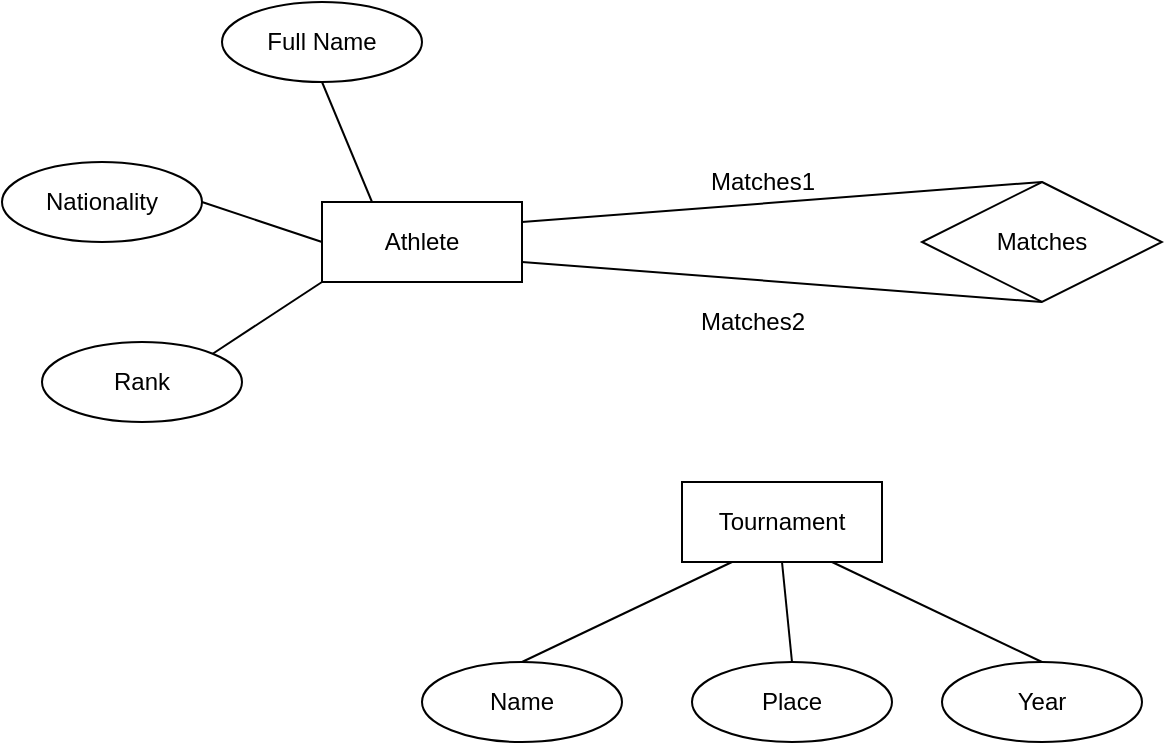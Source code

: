 <mxfile version="14.7.0" type="github">
  <diagram id="R2lEEEUBdFMjLlhIrx00" name="Page-1">
    <mxGraphModel dx="1278" dy="548" grid="1" gridSize="10" guides="1" tooltips="1" connect="1" arrows="1" fold="1" page="1" pageScale="1" pageWidth="850" pageHeight="1100" math="0" shadow="0" extFonts="Permanent Marker^https://fonts.googleapis.com/css?family=Permanent+Marker">
      <root>
        <mxCell id="0" />
        <mxCell id="1" parent="0" />
        <mxCell id="jOA92sn0OYsqnzbAf2Lg-1" value="Athlete" style="whiteSpace=wrap;html=1;align=center;" parent="1" vertex="1">
          <mxGeometry x="190" y="110" width="100" height="40" as="geometry" />
        </mxCell>
        <mxCell id="jOA92sn0OYsqnzbAf2Lg-3" value="Tournament" style="whiteSpace=wrap;html=1;align=center;" parent="1" vertex="1">
          <mxGeometry x="370" y="250" width="100" height="40" as="geometry" />
        </mxCell>
        <mxCell id="jOA92sn0OYsqnzbAf2Lg-4" value="Year" style="ellipse;whiteSpace=wrap;html=1;align=center;" parent="1" vertex="1">
          <mxGeometry x="500" y="340" width="100" height="40" as="geometry" />
        </mxCell>
        <mxCell id="jOA92sn0OYsqnzbAf2Lg-5" value="Place" style="ellipse;whiteSpace=wrap;html=1;align=center;" parent="1" vertex="1">
          <mxGeometry x="375" y="340" width="100" height="40" as="geometry" />
        </mxCell>
        <mxCell id="jOA92sn0OYsqnzbAf2Lg-6" value="Name" style="ellipse;whiteSpace=wrap;html=1;align=center;" parent="1" vertex="1">
          <mxGeometry x="240" y="340" width="100" height="40" as="geometry" />
        </mxCell>
        <mxCell id="jOA92sn0OYsqnzbAf2Lg-7" value="" style="endArrow=none;html=1;rounded=0;exitX=0.5;exitY=0;exitDx=0;exitDy=0;entryX=0.25;entryY=1;entryDx=0;entryDy=0;" parent="1" source="jOA92sn0OYsqnzbAf2Lg-6" target="jOA92sn0OYsqnzbAf2Lg-3" edge="1">
          <mxGeometry relative="1" as="geometry">
            <mxPoint x="390" y="280" as="sourcePoint" />
            <mxPoint x="380" y="300" as="targetPoint" />
          </mxGeometry>
        </mxCell>
        <mxCell id="jOA92sn0OYsqnzbAf2Lg-8" value="" style="endArrow=none;html=1;rounded=0;entryX=0.5;entryY=0;entryDx=0;entryDy=0;exitX=0.5;exitY=1;exitDx=0;exitDy=0;" parent="1" source="jOA92sn0OYsqnzbAf2Lg-3" target="jOA92sn0OYsqnzbAf2Lg-5" edge="1">
          <mxGeometry relative="1" as="geometry">
            <mxPoint x="390" y="280" as="sourcePoint" />
            <mxPoint x="550" y="280" as="targetPoint" />
          </mxGeometry>
        </mxCell>
        <mxCell id="jOA92sn0OYsqnzbAf2Lg-9" value="" style="endArrow=none;html=1;rounded=0;entryX=0.5;entryY=0;entryDx=0;entryDy=0;exitX=0.75;exitY=1;exitDx=0;exitDy=0;" parent="1" source="jOA92sn0OYsqnzbAf2Lg-3" target="jOA92sn0OYsqnzbAf2Lg-4" edge="1">
          <mxGeometry relative="1" as="geometry">
            <mxPoint x="390" y="280" as="sourcePoint" />
            <mxPoint x="550" y="280" as="targetPoint" />
          </mxGeometry>
        </mxCell>
        <mxCell id="jOA92sn0OYsqnzbAf2Lg-10" value="Full Name" style="ellipse;whiteSpace=wrap;html=1;align=center;" parent="1" vertex="1">
          <mxGeometry x="140" y="10" width="100" height="40" as="geometry" />
        </mxCell>
        <mxCell id="jOA92sn0OYsqnzbAf2Lg-11" value="Nationality" style="ellipse;whiteSpace=wrap;html=1;align=center;" parent="1" vertex="1">
          <mxGeometry x="30" y="90" width="100" height="40" as="geometry" />
        </mxCell>
        <mxCell id="jOA92sn0OYsqnzbAf2Lg-12" value="" style="endArrow=none;html=1;rounded=0;entryX=1;entryY=0.5;entryDx=0;entryDy=0;exitX=0;exitY=0.5;exitDx=0;exitDy=0;" parent="1" source="jOA92sn0OYsqnzbAf2Lg-1" target="jOA92sn0OYsqnzbAf2Lg-11" edge="1">
          <mxGeometry relative="1" as="geometry">
            <mxPoint x="390" y="280" as="sourcePoint" />
            <mxPoint x="550" y="280" as="targetPoint" />
          </mxGeometry>
        </mxCell>
        <mxCell id="jOA92sn0OYsqnzbAf2Lg-13" value="" style="endArrow=none;html=1;rounded=0;entryX=0.5;entryY=1;entryDx=0;entryDy=0;exitX=0.25;exitY=0;exitDx=0;exitDy=0;" parent="1" source="jOA92sn0OYsqnzbAf2Lg-1" target="jOA92sn0OYsqnzbAf2Lg-10" edge="1">
          <mxGeometry relative="1" as="geometry">
            <mxPoint x="240" y="110" as="sourcePoint" />
            <mxPoint x="550" y="280" as="targetPoint" />
          </mxGeometry>
        </mxCell>
        <mxCell id="jOA92sn0OYsqnzbAf2Lg-14" value="Rank" style="ellipse;whiteSpace=wrap;html=1;align=center;" parent="1" vertex="1">
          <mxGeometry x="50" y="180" width="100" height="40" as="geometry" />
        </mxCell>
        <mxCell id="jOA92sn0OYsqnzbAf2Lg-15" value="" style="endArrow=none;html=1;rounded=0;entryX=0;entryY=1;entryDx=0;entryDy=0;exitX=1;exitY=0;exitDx=0;exitDy=0;" parent="1" source="jOA92sn0OYsqnzbAf2Lg-14" target="jOA92sn0OYsqnzbAf2Lg-1" edge="1">
          <mxGeometry relative="1" as="geometry">
            <mxPoint x="390" y="280" as="sourcePoint" />
            <mxPoint x="550" y="280" as="targetPoint" />
          </mxGeometry>
        </mxCell>
        <mxCell id="Er9mFiBnccDg7se3VX9d-1" value="Matches" style="shape=rhombus;perimeter=rhombusPerimeter;whiteSpace=wrap;html=1;align=center;" vertex="1" parent="1">
          <mxGeometry x="490" y="100" width="120" height="60" as="geometry" />
        </mxCell>
        <mxCell id="Er9mFiBnccDg7se3VX9d-6" value="" style="endArrow=none;html=1;rounded=0;entryX=0.5;entryY=0;entryDx=0;entryDy=0;exitX=1;exitY=0.25;exitDx=0;exitDy=0;" edge="1" parent="1" source="jOA92sn0OYsqnzbAf2Lg-1" target="Er9mFiBnccDg7se3VX9d-1">
          <mxGeometry relative="1" as="geometry">
            <mxPoint x="315" y="120" as="sourcePoint" />
            <mxPoint x="475" y="120" as="targetPoint" />
          </mxGeometry>
        </mxCell>
        <mxCell id="Er9mFiBnccDg7se3VX9d-7" value="Matches1" style="text;html=1;resizable=0;autosize=1;align=center;verticalAlign=middle;points=[];fillColor=none;strokeColor=none;rounded=0;" vertex="1" parent="1">
          <mxGeometry x="375" y="90" width="70" height="20" as="geometry" />
        </mxCell>
        <mxCell id="Er9mFiBnccDg7se3VX9d-8" value="" style="endArrow=none;html=1;rounded=0;entryX=0.5;entryY=1;entryDx=0;entryDy=0;exitX=1;exitY=0.75;exitDx=0;exitDy=0;" edge="1" parent="1" source="jOA92sn0OYsqnzbAf2Lg-1" target="Er9mFiBnccDg7se3VX9d-1">
          <mxGeometry relative="1" as="geometry">
            <mxPoint x="350" y="280" as="sourcePoint" />
            <mxPoint x="510" y="280" as="targetPoint" />
          </mxGeometry>
        </mxCell>
        <mxCell id="Er9mFiBnccDg7se3VX9d-9" value="Matches2" style="text;html=1;resizable=0;autosize=1;align=center;verticalAlign=middle;points=[];fillColor=none;strokeColor=none;rounded=0;" vertex="1" parent="1">
          <mxGeometry x="370" y="160" width="70" height="20" as="geometry" />
        </mxCell>
      </root>
    </mxGraphModel>
  </diagram>
</mxfile>
